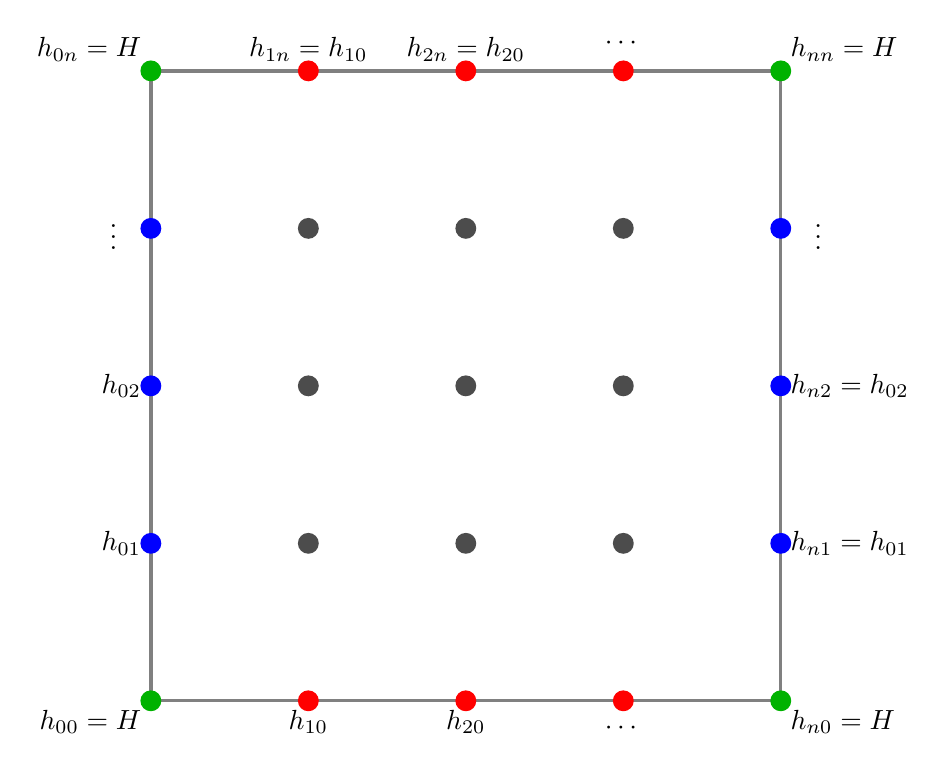 ﻿\begin{tikzpicture}[scale=2]

\tikzstyle{mycircle}=[
  circle,
  %draw,
  fill=black!70,
  minimum size =0.2mm,
  scale=0.8]


\path
  (0,0) coordinate(A)
  (4,0) coordinate(B)
  (4,4) coordinate(C)
  (0,4) coordinate (D)
  ;

% Lines
\draw[very thick, black!50] (A)--(B)--(C)--(D)--cycle;

% points
\draw
 node[mycircle,green!70!black] at (A) {}
 node[mycircle,green!70!black] at (B) {}
 node[mycircle,green!70!black] at (C) {}
 node[mycircle,green!70!black] at (D) {} 
 node[mycircle,blue] at (0,2) {}
 node[mycircle,red] at (2,0) {}
 node[mycircle,blue] at (4,2) {}
 node[mycircle,red] at (2,4) {}

 node[mycircle,blue] at (0,1) {}
 node[mycircle,blue] at (0,3) {}
 node[mycircle,red] at (1,0) {}
 node[mycircle] at (1,2) {}
 node[mycircle,red] at (1,4) {}
 node[mycircle] at (2,1) {}
 node[mycircle] at (2,3) {}
 node[mycircle,red] at (3,0) {}
 node[mycircle] at (3,2) {}
 node[mycircle,red] at (3,4) {}
 node[mycircle,blue] at (4,1) {}
 node[mycircle,blue] at (4,3) {}
;

\draw
 node[mycircle] at (2,2) {}
 node[mycircle] at (1,1) {}
 node[mycircle] at (3,1) {}
 node[mycircle] at (1,3) {}
 node[mycircle] at (3,3) {}
;


% text
\node[below left] at (0,0) {$h_{00}=H$};
\node[below] at (1,0) {$h_{10}$};
\node[below] at (2,0) {$h_{20}$};
\node[below right] at (4,0) {$h_{n0}=H$};

\node[above left] at (0,4) {$h_{0n}=H$};
\node[above] at (1,4) {$h_{1n}=h_{10}$};
\node[above] at (2,4) {$h_{2n}=h_{20}$};
\node[above right] at (4,4) {$h_{nn}=H$};

\node[left] at (0,1) {$h_{01}$};
\node[right] at (4,1) {$h_{n1}=h_{01}$};

\node[left] at (0,2) {$h_{02}$};
\node[right] at (4,2) {$h_{n2}=h_{02}$};

\node[left=2ex] at (0,3) {$\vdots$};
\node[right=2ex] at (4,3) {$\vdots$};

\node[above=1ex] at (3,4) {$\cdots$};
\node[below=1ex] at (3,0) {$\cdots$};
\end{tikzpicture}
